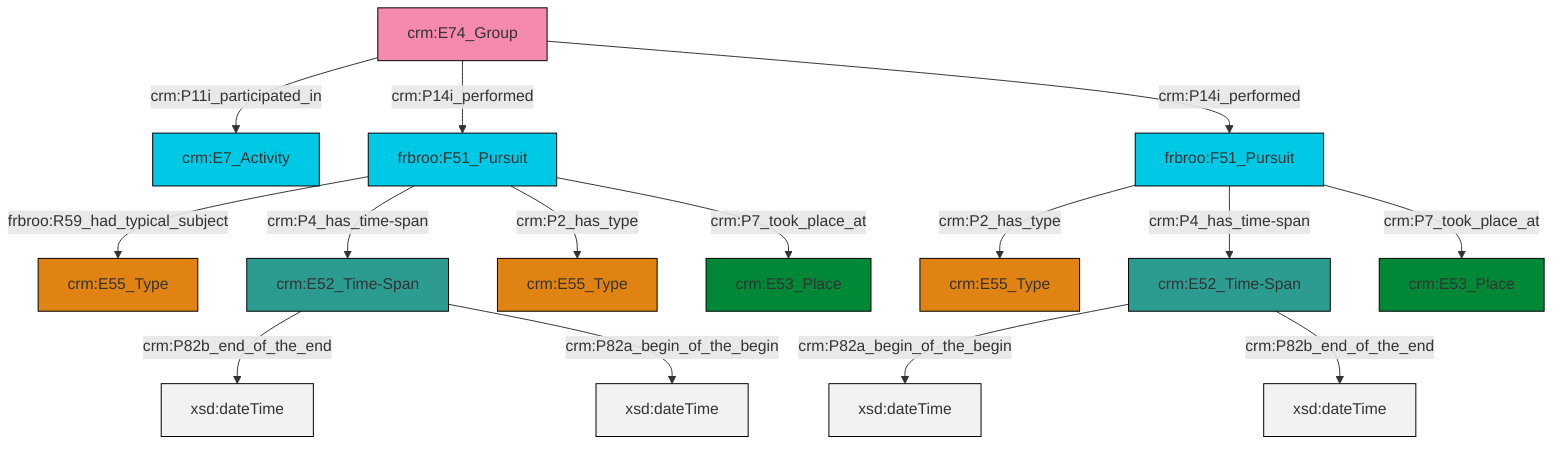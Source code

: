 graph TD
classDef Literal fill:#f2f2f2,stroke:#000000;
classDef CRM_Entity fill:#FFFFFF,stroke:#000000;
classDef Temporal_Entity fill:#00C9E6, stroke:#000000;
classDef Type fill:#E18312, stroke:#000000;
classDef Time-Span fill:#2C9C91, stroke:#000000;
classDef Appellation fill:#FFEB7F, stroke:#000000;
classDef Place fill:#008836, stroke:#000000;
classDef Persistent_Item fill:#B266B2, stroke:#000000;
classDef Conceptual_Object fill:#FFD700, stroke:#000000;
classDef Physical_Thing fill:#D2B48C, stroke:#000000;
classDef Actor fill:#f58aad, stroke:#000000;
classDef PC_Classes fill:#4ce600, stroke:#000000;
classDef Multi fill:#cccccc,stroke:#000000;

2["crm:E52_Time-Span"]:::Time-Span -->|crm:P82a_begin_of_the_begin| 3[xsd:dateTime]:::Literal
4["crm:E74_Group"]:::Actor -->|crm:P11i_participated_in| 5["crm:E7_Activity"]:::Temporal_Entity
6["frbroo:F51_Pursuit"]:::Temporal_Entity -->|crm:P2_has_type| 0["crm:E55_Type"]:::Type
8["frbroo:F51_Pursuit"]:::Temporal_Entity -->|frbroo:R59_had_typical_subject| 9["crm:E55_Type"]:::Type
8["frbroo:F51_Pursuit"]:::Temporal_Entity -->|crm:P4_has_time-span| 10["crm:E52_Time-Span"]:::Time-Span
6["frbroo:F51_Pursuit"]:::Temporal_Entity -->|crm:P4_has_time-span| 2["crm:E52_Time-Span"]:::Time-Span
10["crm:E52_Time-Span"]:::Time-Span -->|crm:P82b_end_of_the_end| 14[xsd:dateTime]:::Literal
8["frbroo:F51_Pursuit"]:::Temporal_Entity -->|crm:P2_has_type| 15["crm:E55_Type"]:::Type
6["frbroo:F51_Pursuit"]:::Temporal_Entity -->|crm:P7_took_place_at| 16["crm:E53_Place"]:::Place
8["frbroo:F51_Pursuit"]:::Temporal_Entity -->|crm:P7_took_place_at| 18["crm:E53_Place"]:::Place
4["crm:E74_Group"]:::Actor -->|crm:P14i_performed| 8["frbroo:F51_Pursuit"]:::Temporal_Entity
4["crm:E74_Group"]:::Actor -->|crm:P14i_performed| 6["frbroo:F51_Pursuit"]:::Temporal_Entity
10["crm:E52_Time-Span"]:::Time-Span -->|crm:P82a_begin_of_the_begin| 25[xsd:dateTime]:::Literal
2["crm:E52_Time-Span"]:::Time-Span -->|crm:P82b_end_of_the_end| 27[xsd:dateTime]:::Literal